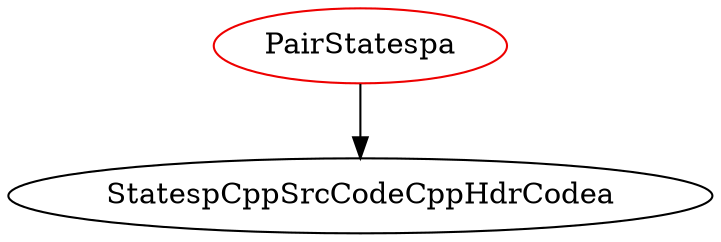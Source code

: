 digraph pairstatespa{
PairStatespa -> StatespCppSrcCodeCppHdrCodea;
PairStatespa	[shape=oval, color=red2, label="PairStatespa"];
}
